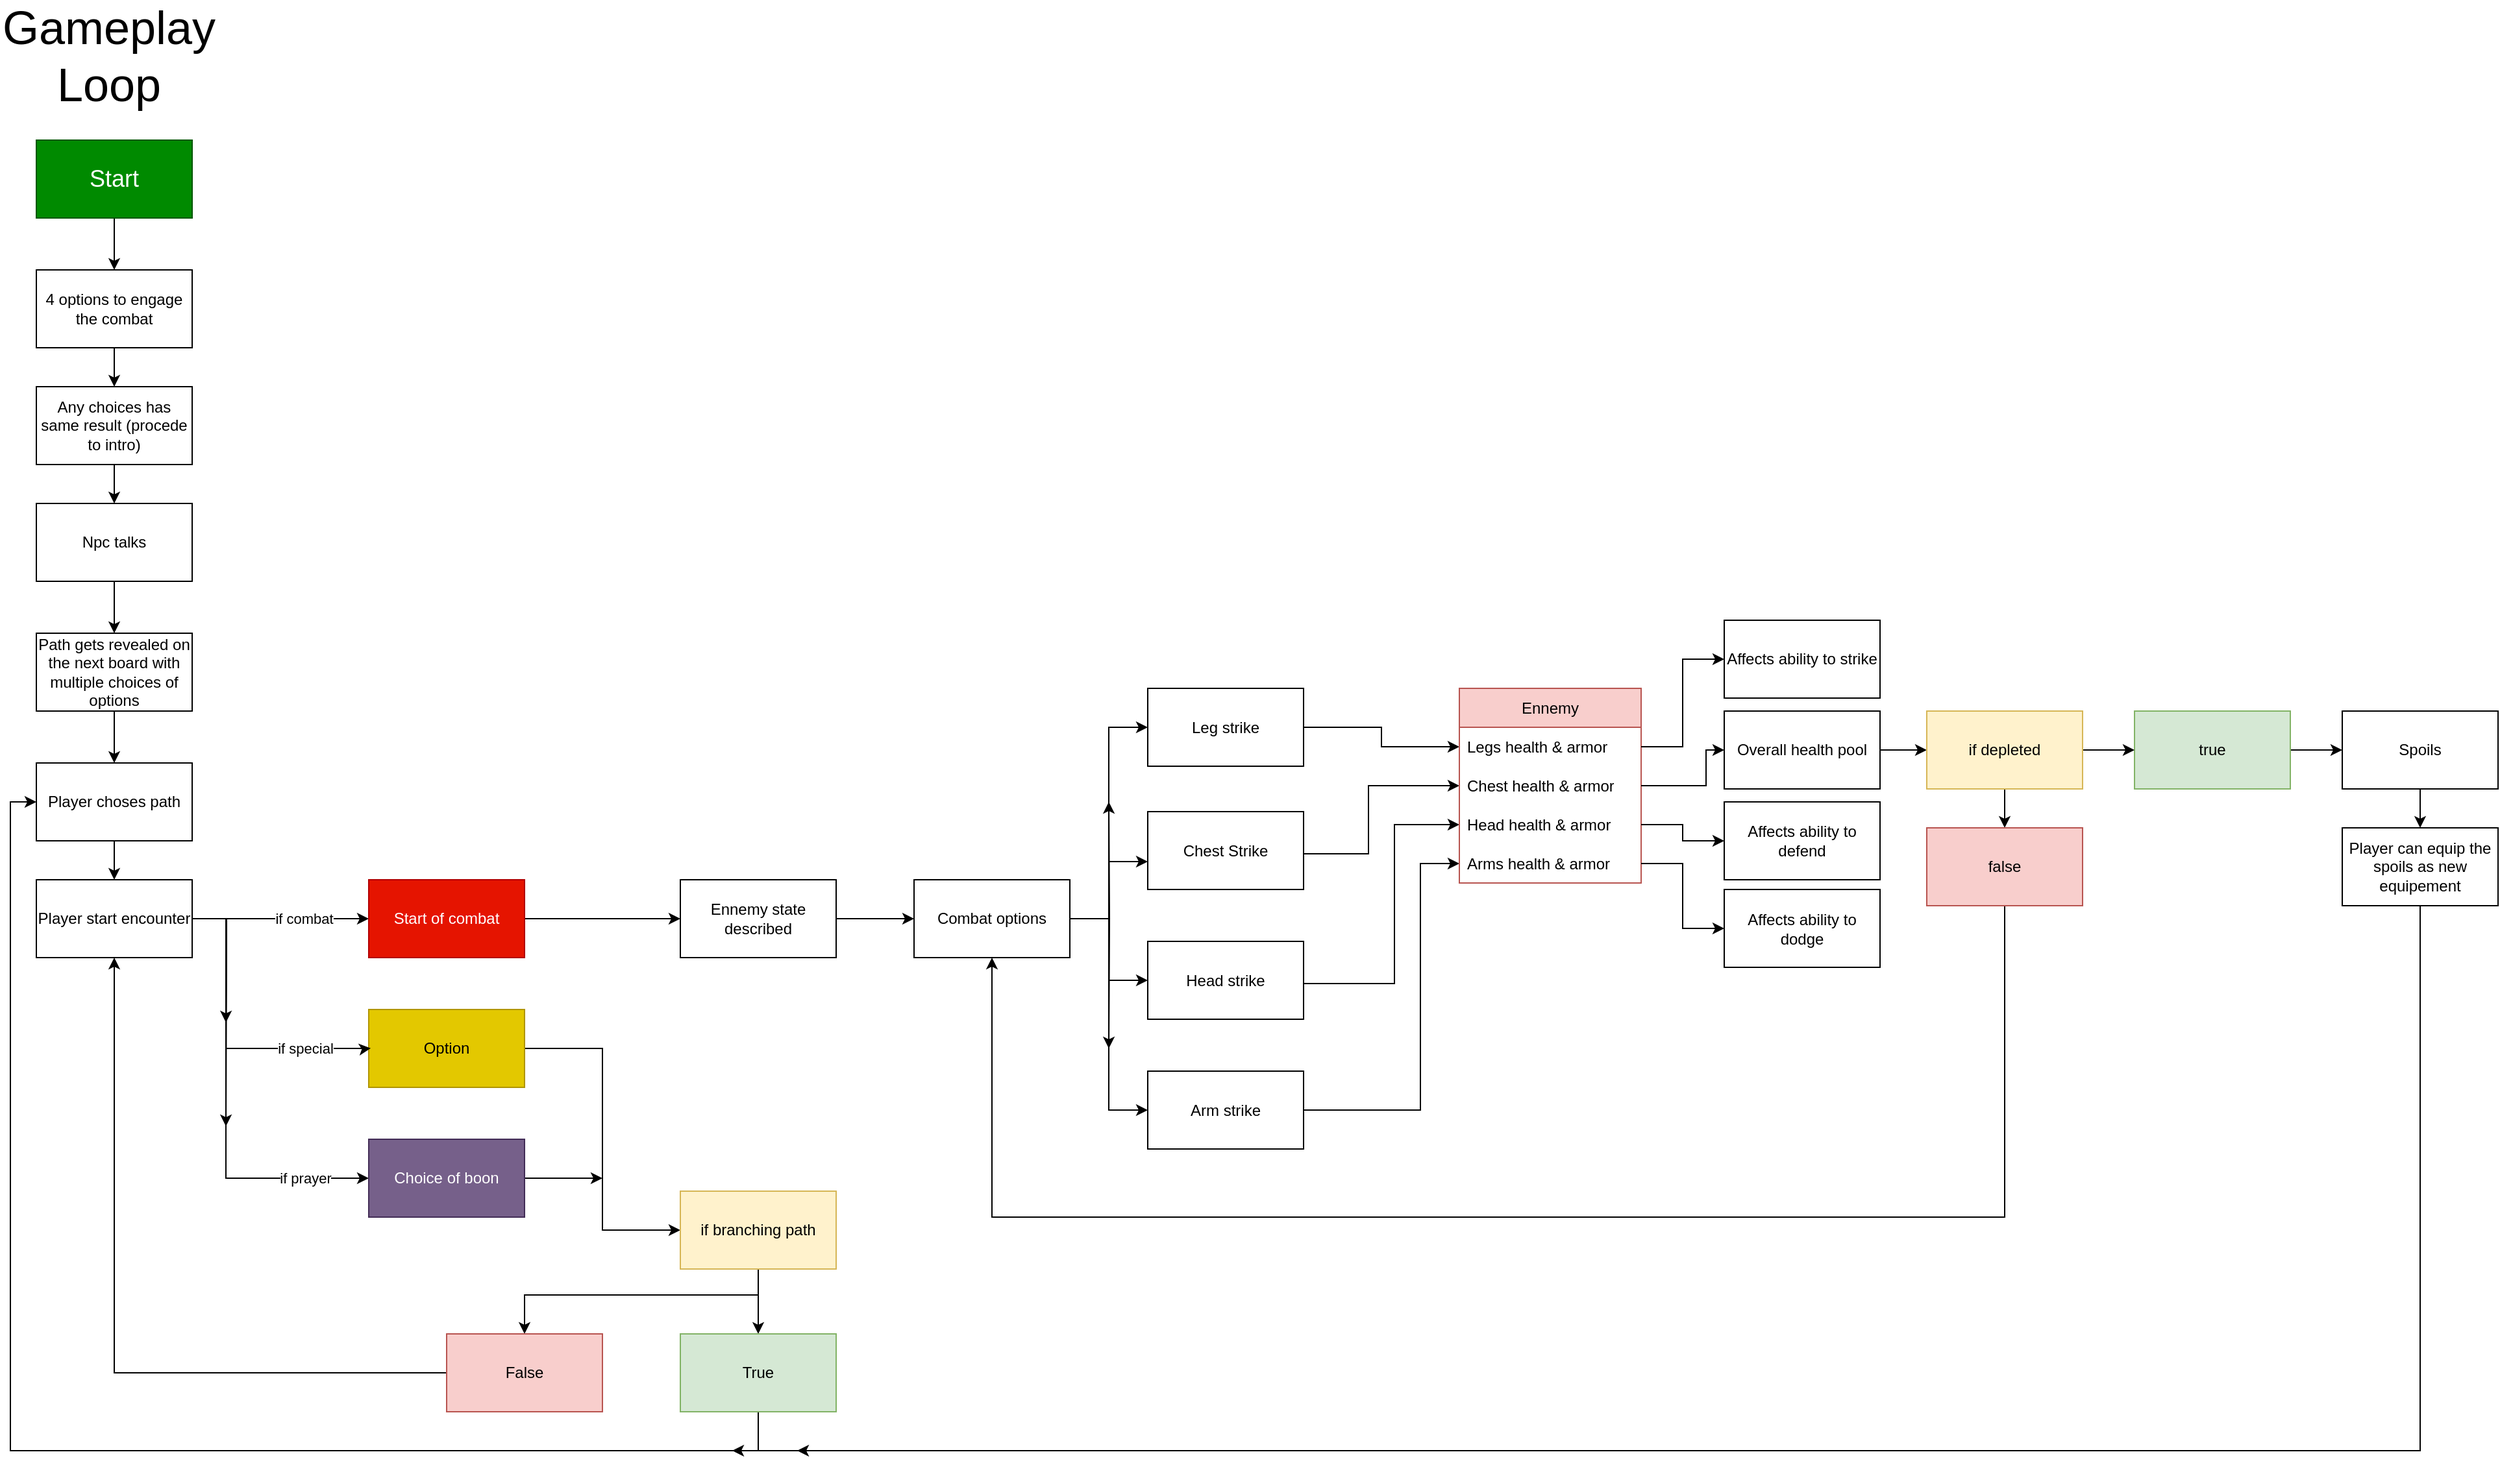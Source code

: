 <mxfile version="22.1.17" type="github">
  <diagram name="Page-1" id="d-uuY_sElJb9f_3PeOhQ">
    <mxGraphModel dx="1793" dy="2144" grid="1" gridSize="10" guides="1" tooltips="1" connect="1" arrows="1" fold="1" page="1" pageScale="1" pageWidth="827" pageHeight="1169" math="0" shadow="0">
      <root>
        <mxCell id="0" />
        <mxCell id="1" parent="0" />
        <mxCell id="YO1YelccbJNUQdWINjNr-4" style="edgeStyle=orthogonalEdgeStyle;rounded=0;orthogonalLoop=1;jettySize=auto;html=1;entryX=0.5;entryY=0;entryDx=0;entryDy=0;" parent="1" source="gCoULJWLJIAx5a-qCT1C-1" target="YO1YelccbJNUQdWINjNr-2" edge="1">
          <mxGeometry relative="1" as="geometry" />
        </mxCell>
        <mxCell id="gCoULJWLJIAx5a-qCT1C-1" value="&lt;font style=&quot;font-size: 18px;&quot;&gt;Start&lt;/font&gt;" style="rounded=0;whiteSpace=wrap;html=1;fillColor=#008a00;strokeColor=#005700;fontColor=#ffffff;" parent="1" vertex="1">
          <mxGeometry x="354" y="70" width="120" height="60" as="geometry" />
        </mxCell>
        <mxCell id="YO1YelccbJNUQdWINjNr-1" value="&lt;font style=&quot;font-size: 36px;&quot;&gt;Gameplay &lt;font style=&quot;font-size: 36px;&quot;&gt;Loop&lt;/font&gt;&lt;/font&gt;" style="text;html=1;strokeColor=none;fillColor=none;align=center;verticalAlign=middle;whiteSpace=wrap;rounded=0;" parent="1" vertex="1">
          <mxGeometry x="380" y="-10" width="60" height="30" as="geometry" />
        </mxCell>
        <mxCell id="YO1YelccbJNUQdWINjNr-7" style="edgeStyle=orthogonalEdgeStyle;rounded=0;orthogonalLoop=1;jettySize=auto;html=1;entryX=0.5;entryY=0;entryDx=0;entryDy=0;" parent="1" source="YO1YelccbJNUQdWINjNr-2" target="YO1YelccbJNUQdWINjNr-6" edge="1">
          <mxGeometry relative="1" as="geometry" />
        </mxCell>
        <mxCell id="YO1YelccbJNUQdWINjNr-2" value="4 options to engage the combat" style="rounded=0;whiteSpace=wrap;html=1;" parent="1" vertex="1">
          <mxGeometry x="354" y="170" width="120" height="60" as="geometry" />
        </mxCell>
        <mxCell id="YO1YelccbJNUQdWINjNr-9" style="edgeStyle=orthogonalEdgeStyle;rounded=0;orthogonalLoop=1;jettySize=auto;html=1;" parent="1" source="YO1YelccbJNUQdWINjNr-6" target="YO1YelccbJNUQdWINjNr-8" edge="1">
          <mxGeometry relative="1" as="geometry" />
        </mxCell>
        <mxCell id="YO1YelccbJNUQdWINjNr-6" value="Any choices has same result (procede to intro)" style="rounded=0;whiteSpace=wrap;html=1;" parent="1" vertex="1">
          <mxGeometry x="354" y="260" width="120" height="60" as="geometry" />
        </mxCell>
        <mxCell id="YO1YelccbJNUQdWINjNr-11" style="edgeStyle=orthogonalEdgeStyle;rounded=0;orthogonalLoop=1;jettySize=auto;html=1;" parent="1" source="YO1YelccbJNUQdWINjNr-8" target="YO1YelccbJNUQdWINjNr-10" edge="1">
          <mxGeometry relative="1" as="geometry" />
        </mxCell>
        <mxCell id="YO1YelccbJNUQdWINjNr-8" value="Npc talks" style="rounded=0;whiteSpace=wrap;html=1;" parent="1" vertex="1">
          <mxGeometry x="354" y="350" width="120" height="60" as="geometry" />
        </mxCell>
        <mxCell id="YO1YelccbJNUQdWINjNr-42" style="edgeStyle=orthogonalEdgeStyle;rounded=0;orthogonalLoop=1;jettySize=auto;html=1;entryX=0.5;entryY=0;entryDx=0;entryDy=0;" parent="1" source="YO1YelccbJNUQdWINjNr-10" target="YO1YelccbJNUQdWINjNr-40" edge="1">
          <mxGeometry relative="1" as="geometry" />
        </mxCell>
        <mxCell id="YO1YelccbJNUQdWINjNr-10" value="Path gets revealed on the next board with multiple choices of options" style="rounded=0;whiteSpace=wrap;html=1;" parent="1" vertex="1">
          <mxGeometry x="354" y="450" width="120" height="60" as="geometry" />
        </mxCell>
        <mxCell id="YO1YelccbJNUQdWINjNr-15" style="edgeStyle=orthogonalEdgeStyle;rounded=0;orthogonalLoop=1;jettySize=auto;html=1;entryX=0;entryY=0.5;entryDx=0;entryDy=0;" parent="1" source="YO1YelccbJNUQdWINjNr-12" target="YO1YelccbJNUQdWINjNr-14" edge="1">
          <mxGeometry relative="1" as="geometry">
            <Array as="points">
              <mxPoint x="460" y="670" />
              <mxPoint x="460" y="670" />
            </Array>
          </mxGeometry>
        </mxCell>
        <mxCell id="YO1YelccbJNUQdWINjNr-38" value="if combat" style="edgeLabel;html=1;align=center;verticalAlign=middle;resizable=0;points=[];" parent="YO1YelccbJNUQdWINjNr-15" vertex="1" connectable="0">
          <mxGeometry x="0.478" y="1" relative="1" as="geometry">
            <mxPoint x="-15" y="1" as="offset" />
          </mxGeometry>
        </mxCell>
        <mxCell id="YO1YelccbJNUQdWINjNr-24" style="edgeStyle=orthogonalEdgeStyle;rounded=0;orthogonalLoop=1;jettySize=auto;html=1;entryX=0;entryY=0.5;entryDx=0;entryDy=0;" parent="1" source="YO1YelccbJNUQdWINjNr-12" target="YO1YelccbJNUQdWINjNr-22" edge="1">
          <mxGeometry relative="1" as="geometry">
            <Array as="points">
              <mxPoint x="500" y="670" />
              <mxPoint x="500" y="870" />
            </Array>
          </mxGeometry>
        </mxCell>
        <mxCell id="YO1YelccbJNUQdWINjNr-25" value="if prayer" style="edgeLabel;html=1;align=center;verticalAlign=middle;resizable=0;points=[];" parent="YO1YelccbJNUQdWINjNr-24" vertex="1" connectable="0">
          <mxGeometry x="0.591" relative="1" as="geometry">
            <mxPoint x="19" as="offset" />
          </mxGeometry>
        </mxCell>
        <mxCell id="YO1YelccbJNUQdWINjNr-26" style="edgeStyle=orthogonalEdgeStyle;rounded=0;orthogonalLoop=1;jettySize=auto;html=1;" parent="1" source="YO1YelccbJNUQdWINjNr-12" edge="1">
          <mxGeometry relative="1" as="geometry">
            <mxPoint x="500.0" y="830" as="targetPoint" />
          </mxGeometry>
        </mxCell>
        <mxCell id="YO1YelccbJNUQdWINjNr-27" style="edgeStyle=orthogonalEdgeStyle;rounded=0;orthogonalLoop=1;jettySize=auto;html=1;" parent="1" source="YO1YelccbJNUQdWINjNr-12" edge="1">
          <mxGeometry relative="1" as="geometry">
            <mxPoint x="500.0" y="750" as="targetPoint" />
          </mxGeometry>
        </mxCell>
        <mxCell id="YO1YelccbJNUQdWINjNr-12" value="Player start encounter" style="rounded=0;whiteSpace=wrap;html=1;" parent="1" vertex="1">
          <mxGeometry x="354" y="640" width="120" height="60" as="geometry" />
        </mxCell>
        <mxCell id="YO1YelccbJNUQdWINjNr-51" style="edgeStyle=orthogonalEdgeStyle;rounded=0;orthogonalLoop=1;jettySize=auto;html=1;" parent="1" source="YO1YelccbJNUQdWINjNr-14" target="YO1YelccbJNUQdWINjNr-50" edge="1">
          <mxGeometry relative="1" as="geometry" />
        </mxCell>
        <mxCell id="YO1YelccbJNUQdWINjNr-14" value="Start of combat" style="rounded=0;whiteSpace=wrap;html=1;fillColor=#e51400;fontColor=#ffffff;strokeColor=#B20000;" parent="1" vertex="1">
          <mxGeometry x="610" y="640" width="120" height="60" as="geometry" />
        </mxCell>
        <mxCell id="YO1YelccbJNUQdWINjNr-31" style="edgeStyle=orthogonalEdgeStyle;rounded=0;orthogonalLoop=1;jettySize=auto;html=1;entryX=0;entryY=0.5;entryDx=0;entryDy=0;" parent="1" source="YO1YelccbJNUQdWINjNr-17" target="YO1YelccbJNUQdWINjNr-29" edge="1">
          <mxGeometry relative="1" as="geometry" />
        </mxCell>
        <mxCell id="YO1YelccbJNUQdWINjNr-17" value="Option" style="rounded=0;whiteSpace=wrap;html=1;fillColor=#e3c800;fontColor=#000000;strokeColor=#B09500;" parent="1" vertex="1">
          <mxGeometry x="610" y="740" width="120" height="60" as="geometry" />
        </mxCell>
        <mxCell id="YO1YelccbJNUQdWINjNr-18" style="edgeStyle=orthogonalEdgeStyle;rounded=0;orthogonalLoop=1;jettySize=auto;html=1;entryX=0.013;entryY=0.497;entryDx=0;entryDy=0;entryPerimeter=0;" parent="1" source="YO1YelccbJNUQdWINjNr-12" target="YO1YelccbJNUQdWINjNr-17" edge="1">
          <mxGeometry relative="1" as="geometry">
            <Array as="points">
              <mxPoint x="500" y="670" />
              <mxPoint x="500" y="770" />
              <mxPoint x="610" y="770" />
            </Array>
          </mxGeometry>
        </mxCell>
        <mxCell id="YO1YelccbJNUQdWINjNr-39" value="if special" style="edgeLabel;html=1;align=center;verticalAlign=middle;resizable=0;points=[];" parent="YO1YelccbJNUQdWINjNr-18" vertex="1" connectable="0">
          <mxGeometry x="0.678" y="-2" relative="1" as="geometry">
            <mxPoint x="-13" y="-2" as="offset" />
          </mxGeometry>
        </mxCell>
        <mxCell id="YO1YelccbJNUQdWINjNr-46" style="edgeStyle=orthogonalEdgeStyle;rounded=0;orthogonalLoop=1;jettySize=auto;html=1;" parent="1" source="YO1YelccbJNUQdWINjNr-22" edge="1">
          <mxGeometry relative="1" as="geometry">
            <mxPoint x="790" y="870" as="targetPoint" />
          </mxGeometry>
        </mxCell>
        <mxCell id="YO1YelccbJNUQdWINjNr-22" value="Choice of boon" style="rounded=0;whiteSpace=wrap;html=1;fillColor=#76608a;fontColor=#ffffff;strokeColor=#432D57;" parent="1" vertex="1">
          <mxGeometry x="610" y="840" width="120" height="60" as="geometry" />
        </mxCell>
        <mxCell id="YO1YelccbJNUQdWINjNr-43" style="edgeStyle=orthogonalEdgeStyle;rounded=0;orthogonalLoop=1;jettySize=auto;html=1;" parent="1" source="YO1YelccbJNUQdWINjNr-29" target="YO1YelccbJNUQdWINjNr-30" edge="1">
          <mxGeometry relative="1" as="geometry" />
        </mxCell>
        <mxCell id="YO1YelccbJNUQdWINjNr-47" style="edgeStyle=orthogonalEdgeStyle;rounded=0;orthogonalLoop=1;jettySize=auto;html=1;" parent="1" source="YO1YelccbJNUQdWINjNr-29" target="YO1YelccbJNUQdWINjNr-34" edge="1">
          <mxGeometry relative="1" as="geometry">
            <Array as="points">
              <mxPoint x="910" y="960" />
              <mxPoint x="730" y="960" />
            </Array>
          </mxGeometry>
        </mxCell>
        <mxCell id="YO1YelccbJNUQdWINjNr-29" value="if branching path" style="rounded=0;whiteSpace=wrap;html=1;fillColor=#fff2cc;strokeColor=#d6b656;" parent="1" vertex="1">
          <mxGeometry x="850" y="880" width="120" height="60" as="geometry" />
        </mxCell>
        <mxCell id="YO1YelccbJNUQdWINjNr-49" style="edgeStyle=orthogonalEdgeStyle;rounded=0;orthogonalLoop=1;jettySize=auto;html=1;entryX=0;entryY=0.5;entryDx=0;entryDy=0;" parent="1" source="YO1YelccbJNUQdWINjNr-30" target="YO1YelccbJNUQdWINjNr-40" edge="1">
          <mxGeometry relative="1" as="geometry">
            <Array as="points">
              <mxPoint x="910" y="1080" />
              <mxPoint x="334" y="1080" />
              <mxPoint x="334" y="580" />
            </Array>
          </mxGeometry>
        </mxCell>
        <mxCell id="YO1YelccbJNUQdWINjNr-30" value="True" style="rounded=0;whiteSpace=wrap;html=1;fillColor=#d5e8d4;strokeColor=#82b366;" parent="1" vertex="1">
          <mxGeometry x="850" y="990" width="120" height="60" as="geometry" />
        </mxCell>
        <mxCell id="YO1YelccbJNUQdWINjNr-48" style="edgeStyle=orthogonalEdgeStyle;rounded=0;orthogonalLoop=1;jettySize=auto;html=1;entryX=0.5;entryY=1;entryDx=0;entryDy=0;" parent="1" source="YO1YelccbJNUQdWINjNr-34" target="YO1YelccbJNUQdWINjNr-12" edge="1">
          <mxGeometry relative="1" as="geometry" />
        </mxCell>
        <mxCell id="YO1YelccbJNUQdWINjNr-34" value="False" style="rounded=0;whiteSpace=wrap;html=1;fillColor=#f8cecc;strokeColor=#b85450;" parent="1" vertex="1">
          <mxGeometry x="670" y="990" width="120" height="60" as="geometry" />
        </mxCell>
        <mxCell id="YO1YelccbJNUQdWINjNr-41" style="edgeStyle=orthogonalEdgeStyle;rounded=0;orthogonalLoop=1;jettySize=auto;html=1;entryX=0.5;entryY=0;entryDx=0;entryDy=0;" parent="1" source="YO1YelccbJNUQdWINjNr-40" target="YO1YelccbJNUQdWINjNr-12" edge="1">
          <mxGeometry relative="1" as="geometry" />
        </mxCell>
        <mxCell id="YO1YelccbJNUQdWINjNr-40" value="Player choses path" style="rounded=0;whiteSpace=wrap;html=1;" parent="1" vertex="1">
          <mxGeometry x="354" y="550" width="120" height="60" as="geometry" />
        </mxCell>
        <mxCell id="YO1YelccbJNUQdWINjNr-54" style="edgeStyle=orthogonalEdgeStyle;rounded=0;orthogonalLoop=1;jettySize=auto;html=1;entryX=0;entryY=0.5;entryDx=0;entryDy=0;" parent="1" source="YO1YelccbJNUQdWINjNr-50" target="YO1YelccbJNUQdWINjNr-52" edge="1">
          <mxGeometry relative="1" as="geometry" />
        </mxCell>
        <mxCell id="YO1YelccbJNUQdWINjNr-50" value="Ennemy state described" style="rounded=0;whiteSpace=wrap;html=1;" parent="1" vertex="1">
          <mxGeometry x="850" y="640" width="120" height="60" as="geometry" />
        </mxCell>
        <mxCell id="oDWvSYoFDta4CLMhgMfU-6" style="edgeStyle=orthogonalEdgeStyle;rounded=0;orthogonalLoop=1;jettySize=auto;html=1;entryX=0;entryY=0.5;entryDx=0;entryDy=0;" edge="1" parent="1" source="YO1YelccbJNUQdWINjNr-52" target="oDWvSYoFDta4CLMhgMfU-1">
          <mxGeometry relative="1" as="geometry" />
        </mxCell>
        <mxCell id="oDWvSYoFDta4CLMhgMfU-7" style="edgeStyle=orthogonalEdgeStyle;rounded=0;orthogonalLoop=1;jettySize=auto;html=1;entryX=0;entryY=0.5;entryDx=0;entryDy=0;" edge="1" parent="1" source="YO1YelccbJNUQdWINjNr-52" target="oDWvSYoFDta4CLMhgMfU-3">
          <mxGeometry relative="1" as="geometry" />
        </mxCell>
        <mxCell id="oDWvSYoFDta4CLMhgMfU-8" style="edgeStyle=orthogonalEdgeStyle;rounded=0;orthogonalLoop=1;jettySize=auto;html=1;entryX=0;entryY=0.5;entryDx=0;entryDy=0;" edge="1" parent="1" source="YO1YelccbJNUQdWINjNr-52" target="oDWvSYoFDta4CLMhgMfU-4">
          <mxGeometry relative="1" as="geometry" />
        </mxCell>
        <mxCell id="oDWvSYoFDta4CLMhgMfU-9" style="edgeStyle=orthogonalEdgeStyle;rounded=0;orthogonalLoop=1;jettySize=auto;html=1;" edge="1" parent="1" source="YO1YelccbJNUQdWINjNr-52">
          <mxGeometry relative="1" as="geometry">
            <mxPoint x="1180" y="770" as="targetPoint" />
          </mxGeometry>
        </mxCell>
        <mxCell id="oDWvSYoFDta4CLMhgMfU-10" style="edgeStyle=orthogonalEdgeStyle;rounded=0;orthogonalLoop=1;jettySize=auto;html=1;" edge="1" parent="1" source="YO1YelccbJNUQdWINjNr-52">
          <mxGeometry relative="1" as="geometry">
            <mxPoint x="1180" y="580" as="targetPoint" />
          </mxGeometry>
        </mxCell>
        <mxCell id="YO1YelccbJNUQdWINjNr-52" value="Combat options" style="rounded=0;whiteSpace=wrap;html=1;" parent="1" vertex="1">
          <mxGeometry x="1030" y="640" width="120" height="60" as="geometry" />
        </mxCell>
        <mxCell id="oDWvSYoFDta4CLMhgMfU-16" style="edgeStyle=orthogonalEdgeStyle;rounded=0;orthogonalLoop=1;jettySize=auto;html=1;entryX=0;entryY=0.5;entryDx=0;entryDy=0;" edge="1" parent="1" source="oDWvSYoFDta4CLMhgMfU-1" target="oDWvSYoFDta4CLMhgMfU-12">
          <mxGeometry relative="1" as="geometry" />
        </mxCell>
        <mxCell id="oDWvSYoFDta4CLMhgMfU-1" value="Leg strike" style="rounded=0;whiteSpace=wrap;html=1;" vertex="1" parent="1">
          <mxGeometry x="1210" y="492.5" width="120" height="60" as="geometry" />
        </mxCell>
        <mxCell id="oDWvSYoFDta4CLMhgMfU-17" style="edgeStyle=orthogonalEdgeStyle;rounded=0;orthogonalLoop=1;jettySize=auto;html=1;entryX=0;entryY=0.5;entryDx=0;entryDy=0;" edge="1" parent="1" source="oDWvSYoFDta4CLMhgMfU-2" target="oDWvSYoFDta4CLMhgMfU-13">
          <mxGeometry relative="1" as="geometry">
            <Array as="points">
              <mxPoint x="1380" y="620" />
              <mxPoint x="1380" y="568" />
            </Array>
          </mxGeometry>
        </mxCell>
        <mxCell id="oDWvSYoFDta4CLMhgMfU-2" value="Chest Strike" style="rounded=0;whiteSpace=wrap;html=1;" vertex="1" parent="1">
          <mxGeometry x="1210" y="587.5" width="120" height="60" as="geometry" />
        </mxCell>
        <mxCell id="oDWvSYoFDta4CLMhgMfU-18" style="edgeStyle=orthogonalEdgeStyle;rounded=0;orthogonalLoop=1;jettySize=auto;html=1;entryX=0;entryY=0.5;entryDx=0;entryDy=0;" edge="1" parent="1" source="oDWvSYoFDta4CLMhgMfU-3" target="oDWvSYoFDta4CLMhgMfU-14">
          <mxGeometry relative="1" as="geometry">
            <Array as="points">
              <mxPoint x="1400" y="720" />
              <mxPoint x="1400" y="598" />
            </Array>
          </mxGeometry>
        </mxCell>
        <mxCell id="oDWvSYoFDta4CLMhgMfU-3" value="Head strike" style="rounded=0;whiteSpace=wrap;html=1;" vertex="1" parent="1">
          <mxGeometry x="1210" y="687.5" width="120" height="60" as="geometry" />
        </mxCell>
        <mxCell id="oDWvSYoFDta4CLMhgMfU-19" style="edgeStyle=orthogonalEdgeStyle;rounded=0;orthogonalLoop=1;jettySize=auto;html=1;entryX=0;entryY=0.5;entryDx=0;entryDy=0;" edge="1" parent="1" source="oDWvSYoFDta4CLMhgMfU-4" target="oDWvSYoFDta4CLMhgMfU-15">
          <mxGeometry relative="1" as="geometry">
            <Array as="points">
              <mxPoint x="1420" y="818" />
              <mxPoint x="1420" y="628" />
            </Array>
          </mxGeometry>
        </mxCell>
        <mxCell id="oDWvSYoFDta4CLMhgMfU-4" value="Arm strike" style="rounded=0;whiteSpace=wrap;html=1;" vertex="1" parent="1">
          <mxGeometry x="1210" y="787.5" width="120" height="60" as="geometry" />
        </mxCell>
        <mxCell id="oDWvSYoFDta4CLMhgMfU-5" style="edgeStyle=orthogonalEdgeStyle;rounded=0;orthogonalLoop=1;jettySize=auto;html=1;entryX=0;entryY=0.642;entryDx=0;entryDy=0;entryPerimeter=0;" edge="1" parent="1" source="YO1YelccbJNUQdWINjNr-52" target="oDWvSYoFDta4CLMhgMfU-2">
          <mxGeometry relative="1" as="geometry" />
        </mxCell>
        <mxCell id="oDWvSYoFDta4CLMhgMfU-11" value="Ennemy" style="swimlane;fontStyle=0;childLayout=stackLayout;horizontal=1;startSize=30;horizontalStack=0;resizeParent=1;resizeParentMax=0;resizeLast=0;collapsible=1;marginBottom=0;whiteSpace=wrap;html=1;fillColor=#f8cecc;strokeColor=#b85450;" vertex="1" parent="1">
          <mxGeometry x="1450" y="492.5" width="140" height="150" as="geometry" />
        </mxCell>
        <mxCell id="oDWvSYoFDta4CLMhgMfU-12" value="Legs health &amp;amp; armor" style="text;strokeColor=none;fillColor=none;align=left;verticalAlign=middle;spacingLeft=4;spacingRight=4;overflow=hidden;points=[[0,0.5],[1,0.5]];portConstraint=eastwest;rotatable=0;whiteSpace=wrap;html=1;" vertex="1" parent="oDWvSYoFDta4CLMhgMfU-11">
          <mxGeometry y="30" width="140" height="30" as="geometry" />
        </mxCell>
        <mxCell id="oDWvSYoFDta4CLMhgMfU-13" value="Chest health &amp;amp; armor" style="text;strokeColor=none;fillColor=none;align=left;verticalAlign=middle;spacingLeft=4;spacingRight=4;overflow=hidden;points=[[0,0.5],[1,0.5]];portConstraint=eastwest;rotatable=0;whiteSpace=wrap;html=1;" vertex="1" parent="oDWvSYoFDta4CLMhgMfU-11">
          <mxGeometry y="60" width="140" height="30" as="geometry" />
        </mxCell>
        <mxCell id="oDWvSYoFDta4CLMhgMfU-14" value="Head health &amp;amp; armor" style="text;strokeColor=none;fillColor=none;align=left;verticalAlign=middle;spacingLeft=4;spacingRight=4;overflow=hidden;points=[[0,0.5],[1,0.5]];portConstraint=eastwest;rotatable=0;whiteSpace=wrap;html=1;" vertex="1" parent="oDWvSYoFDta4CLMhgMfU-11">
          <mxGeometry y="90" width="140" height="30" as="geometry" />
        </mxCell>
        <mxCell id="oDWvSYoFDta4CLMhgMfU-15" value="Arms health &amp;amp; armor" style="text;strokeColor=none;fillColor=none;align=left;verticalAlign=middle;spacingLeft=4;spacingRight=4;overflow=hidden;points=[[0,0.5],[1,0.5]];portConstraint=eastwest;rotatable=0;whiteSpace=wrap;html=1;" vertex="1" parent="oDWvSYoFDta4CLMhgMfU-11">
          <mxGeometry y="120" width="140" height="30" as="geometry" />
        </mxCell>
        <mxCell id="oDWvSYoFDta4CLMhgMfU-20" value="Affects ability to strike" style="rounded=0;whiteSpace=wrap;html=1;" vertex="1" parent="1">
          <mxGeometry x="1654" y="440" width="120" height="60" as="geometry" />
        </mxCell>
        <mxCell id="oDWvSYoFDta4CLMhgMfU-21" value="Affects ability to defend" style="rounded=0;whiteSpace=wrap;html=1;" vertex="1" parent="1">
          <mxGeometry x="1654" y="580" width="120" height="60" as="geometry" />
        </mxCell>
        <mxCell id="oDWvSYoFDta4CLMhgMfU-22" value="Affects ability to dodge" style="rounded=0;whiteSpace=wrap;html=1;" vertex="1" parent="1">
          <mxGeometry x="1654" y="647.5" width="120" height="60" as="geometry" />
        </mxCell>
        <mxCell id="oDWvSYoFDta4CLMhgMfU-31" style="edgeStyle=orthogonalEdgeStyle;rounded=0;orthogonalLoop=1;jettySize=auto;html=1;entryX=0;entryY=0.5;entryDx=0;entryDy=0;" edge="1" parent="1" source="oDWvSYoFDta4CLMhgMfU-23" target="oDWvSYoFDta4CLMhgMfU-29">
          <mxGeometry relative="1" as="geometry" />
        </mxCell>
        <mxCell id="oDWvSYoFDta4CLMhgMfU-23" value="Overall health pool" style="rounded=0;whiteSpace=wrap;html=1;" vertex="1" parent="1">
          <mxGeometry x="1654" y="510" width="120" height="60" as="geometry" />
        </mxCell>
        <mxCell id="oDWvSYoFDta4CLMhgMfU-24" style="edgeStyle=orthogonalEdgeStyle;rounded=0;orthogonalLoop=1;jettySize=auto;html=1;entryX=0;entryY=0.5;entryDx=0;entryDy=0;" edge="1" parent="1" source="oDWvSYoFDta4CLMhgMfU-12" target="oDWvSYoFDta4CLMhgMfU-20">
          <mxGeometry relative="1" as="geometry" />
        </mxCell>
        <mxCell id="oDWvSYoFDta4CLMhgMfU-25" style="edgeStyle=orthogonalEdgeStyle;rounded=0;orthogonalLoop=1;jettySize=auto;html=1;entryX=0;entryY=0.5;entryDx=0;entryDy=0;" edge="1" parent="1" source="oDWvSYoFDta4CLMhgMfU-13" target="oDWvSYoFDta4CLMhgMfU-23">
          <mxGeometry relative="1" as="geometry">
            <Array as="points">
              <mxPoint x="1640" y="568" />
              <mxPoint x="1640" y="540" />
            </Array>
          </mxGeometry>
        </mxCell>
        <mxCell id="oDWvSYoFDta4CLMhgMfU-26" style="edgeStyle=orthogonalEdgeStyle;rounded=0;orthogonalLoop=1;jettySize=auto;html=1;entryX=0;entryY=0.5;entryDx=0;entryDy=0;" edge="1" parent="1" source="oDWvSYoFDta4CLMhgMfU-14" target="oDWvSYoFDta4CLMhgMfU-21">
          <mxGeometry relative="1" as="geometry" />
        </mxCell>
        <mxCell id="oDWvSYoFDta4CLMhgMfU-27" style="edgeStyle=orthogonalEdgeStyle;rounded=0;orthogonalLoop=1;jettySize=auto;html=1;entryX=0;entryY=0.5;entryDx=0;entryDy=0;" edge="1" parent="1" source="oDWvSYoFDta4CLMhgMfU-15" target="oDWvSYoFDta4CLMhgMfU-22">
          <mxGeometry relative="1" as="geometry" />
        </mxCell>
        <mxCell id="oDWvSYoFDta4CLMhgMfU-37" style="edgeStyle=orthogonalEdgeStyle;rounded=0;orthogonalLoop=1;jettySize=auto;html=1;entryX=0;entryY=0.5;entryDx=0;entryDy=0;" edge="1" parent="1" source="oDWvSYoFDta4CLMhgMfU-28" target="oDWvSYoFDta4CLMhgMfU-35">
          <mxGeometry relative="1" as="geometry" />
        </mxCell>
        <mxCell id="oDWvSYoFDta4CLMhgMfU-28" value="true" style="rounded=0;whiteSpace=wrap;html=1;fillColor=#d5e8d4;strokeColor=#82b366;" vertex="1" parent="1">
          <mxGeometry x="1970" y="510" width="120" height="60" as="geometry" />
        </mxCell>
        <mxCell id="oDWvSYoFDta4CLMhgMfU-32" style="edgeStyle=orthogonalEdgeStyle;rounded=0;orthogonalLoop=1;jettySize=auto;html=1;" edge="1" parent="1" source="oDWvSYoFDta4CLMhgMfU-29" target="oDWvSYoFDta4CLMhgMfU-30">
          <mxGeometry relative="1" as="geometry" />
        </mxCell>
        <mxCell id="oDWvSYoFDta4CLMhgMfU-36" style="edgeStyle=orthogonalEdgeStyle;rounded=0;orthogonalLoop=1;jettySize=auto;html=1;" edge="1" parent="1" source="oDWvSYoFDta4CLMhgMfU-29" target="oDWvSYoFDta4CLMhgMfU-28">
          <mxGeometry relative="1" as="geometry" />
        </mxCell>
        <mxCell id="oDWvSYoFDta4CLMhgMfU-29" value="if depleted" style="rounded=0;whiteSpace=wrap;html=1;fillColor=#fff2cc;strokeColor=#d6b656;" vertex="1" parent="1">
          <mxGeometry x="1810" y="510" width="120" height="60" as="geometry" />
        </mxCell>
        <mxCell id="oDWvSYoFDta4CLMhgMfU-47" style="edgeStyle=orthogonalEdgeStyle;rounded=0;orthogonalLoop=1;jettySize=auto;html=1;entryX=0.5;entryY=1;entryDx=0;entryDy=0;" edge="1" parent="1" source="oDWvSYoFDta4CLMhgMfU-30" target="YO1YelccbJNUQdWINjNr-52">
          <mxGeometry relative="1" as="geometry">
            <Array as="points">
              <mxPoint x="1870" y="900" />
              <mxPoint x="1090" y="900" />
            </Array>
          </mxGeometry>
        </mxCell>
        <mxCell id="oDWvSYoFDta4CLMhgMfU-30" value="false" style="rounded=0;whiteSpace=wrap;html=1;fillColor=#f8cecc;strokeColor=#b85450;" vertex="1" parent="1">
          <mxGeometry x="1810" y="600" width="120" height="60" as="geometry" />
        </mxCell>
        <mxCell id="oDWvSYoFDta4CLMhgMfU-39" style="edgeStyle=orthogonalEdgeStyle;rounded=0;orthogonalLoop=1;jettySize=auto;html=1;" edge="1" parent="1" source="oDWvSYoFDta4CLMhgMfU-35" target="oDWvSYoFDta4CLMhgMfU-38">
          <mxGeometry relative="1" as="geometry" />
        </mxCell>
        <mxCell id="oDWvSYoFDta4CLMhgMfU-35" value="Spoils" style="rounded=0;whiteSpace=wrap;html=1;" vertex="1" parent="1">
          <mxGeometry x="2130" y="510" width="120" height="60" as="geometry" />
        </mxCell>
        <mxCell id="oDWvSYoFDta4CLMhgMfU-42" style="edgeStyle=orthogonalEdgeStyle;rounded=0;orthogonalLoop=1;jettySize=auto;html=1;" edge="1" parent="1" source="oDWvSYoFDta4CLMhgMfU-38">
          <mxGeometry relative="1" as="geometry">
            <mxPoint x="890" y="1080" as="targetPoint" />
            <Array as="points">
              <mxPoint x="2190" y="1080" />
            </Array>
          </mxGeometry>
        </mxCell>
        <mxCell id="oDWvSYoFDta4CLMhgMfU-45" style="edgeStyle=orthogonalEdgeStyle;rounded=0;orthogonalLoop=1;jettySize=auto;html=1;" edge="1" parent="1" source="oDWvSYoFDta4CLMhgMfU-38">
          <mxGeometry relative="1" as="geometry">
            <mxPoint x="940" y="1080" as="targetPoint" />
            <Array as="points">
              <mxPoint x="2190" y="1080" />
            </Array>
          </mxGeometry>
        </mxCell>
        <mxCell id="oDWvSYoFDta4CLMhgMfU-38" value="Player can equip the spoils as new equipement" style="rounded=0;whiteSpace=wrap;html=1;" vertex="1" parent="1">
          <mxGeometry x="2130" y="600" width="120" height="60" as="geometry" />
        </mxCell>
      </root>
    </mxGraphModel>
  </diagram>
</mxfile>
